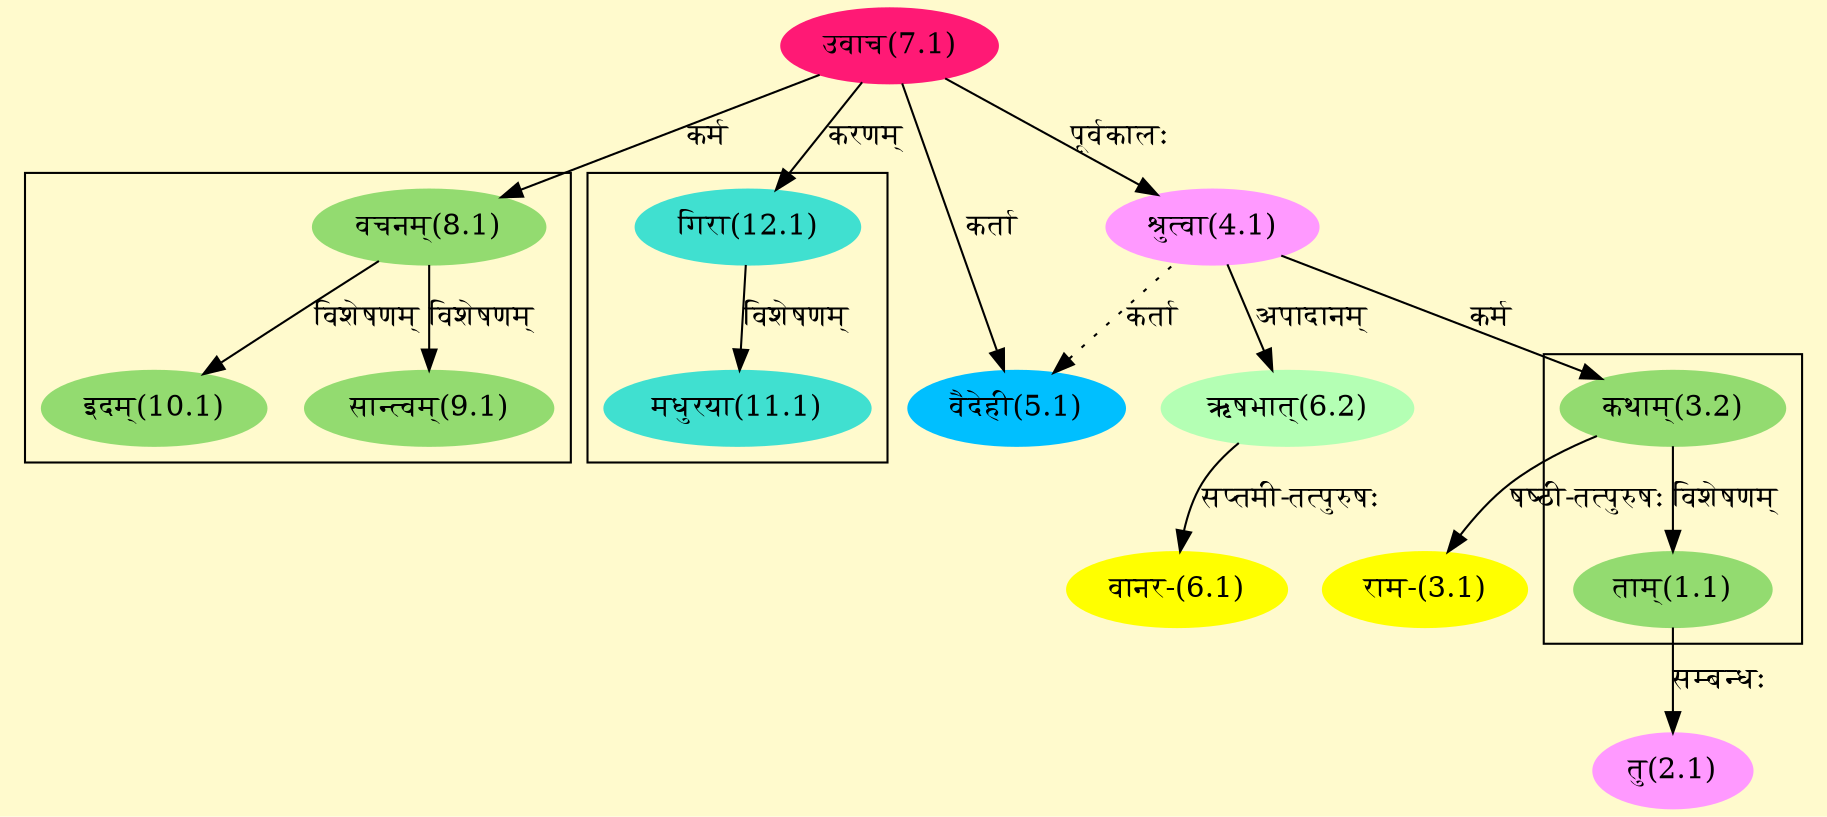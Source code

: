 digraph G{
rankdir=BT;
 compound=true;
 bgcolor="lemonchiffon1";

subgraph cluster_1{
Node1_1 [style=filled, color="#93DB70" label = "ताम्(1.1)"]
Node3_2 [style=filled, color="#93DB70" label = "कथाम्(3.2)"]

}

subgraph cluster_2{
Node9_1 [style=filled, color="#93DB70" label = "सान्त्वम्(9.1)"]
Node8_1 [style=filled, color="#93DB70" label = "वचनम्(8.1)"]
Node10_1 [style=filled, color="#93DB70" label = "इदम्(10.1)"]

}

subgraph cluster_3{
Node11_1 [style=filled, color="#40E0D0" label = "मधुरया(11.1)"]
Node12_1 [style=filled, color="#40E0D0" label = "गिरा(12.1)"]

}
Node2_1 [style=filled, color="#FF99FF" label = "तु(2.1)"]
Node1_1 [style=filled, color="#93DB70" label = "ताम्(1.1)"]
Node3_1 [style=filled, color="#FFFF00" label = "राम-(3.1)"]
Node3_2 [style=filled, color="#93DB70" label = "कथाम्(3.2)"]
Node4_1 [style=filled, color="#FF99FF" label = "श्रुत्वा(4.1)"]
Node7_1 [style=filled, color="#FF1975" label = "उवाच(7.1)"]
Node5_1 [style=filled, color="#00BFFF" label = "वैदेही(5.1)"]
Node6_1 [style=filled, color="#FFFF00" label = "वानर-(6.1)"]
Node6_2 [style=filled, color="#B4FFB4" label = "ऋषभात्(6.2)"]
Node [style=filled, color="" label = "()"]
Node8_1 [style=filled, color="#93DB70" label = "वचनम्(8.1)"]
Node12_1 [style=filled, color="#40E0D0" label = "गिरा(12.1)"]
/* Start of Relations section */

Node1_1 -> Node3_2 [  label="विशेषणम्"  dir="back" ]
Node2_1 -> Node1_1 [  label="सम्बन्धः"  dir="back" ]
Node3_1 -> Node3_2 [  label="षष्ठी-तत्पुरुषः"  dir="back" ]
Node3_2 -> Node4_1 [  label="कर्म"  dir="back" ]
Node4_1 -> Node7_1 [  label="पूर्वकालः"  dir="back" ]
Node5_1 -> Node7_1 [  label="कर्ता"  dir="back" ]
Node5_1 -> Node4_1 [ style=dotted label="कर्ता"  dir="back" ]
Node6_1 -> Node6_2 [  label="सप्तमी-तत्पुरुषः"  dir="back" ]
Node6_2 -> Node4_1 [  label="अपादानम्"  dir="back" ]
Node8_1 -> Node7_1 [  label="कर्म"  dir="back" ]
Node9_1 -> Node8_1 [  label="विशेषणम्"  dir="back" ]
Node10_1 -> Node8_1 [  label="विशेषणम्"  dir="back" ]
Node11_1 -> Node12_1 [  label="विशेषणम्"  dir="back" ]
Node12_1 -> Node7_1 [  label="करणम्"  dir="back" ]
}

